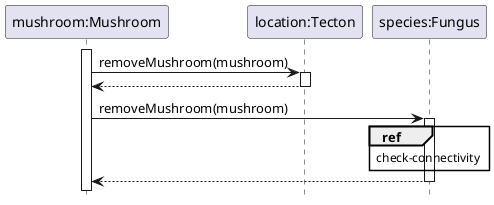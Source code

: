 @startuml Mushroom/mushroom-death
hide footbox

participant "mushroom:Mushroom" as mushroom
participant "location:Tecton" as location
participant "species:Fungus" as fungus

activate mushroom

mushroom -> location : removeMushroom(mushroom)
activate location
return

mushroom -> fungus : removeMushroom(mushroom)
activate fungus
ref over fungus
    check-connectivity 
end ref
return


' destroy mushroom

@enduml